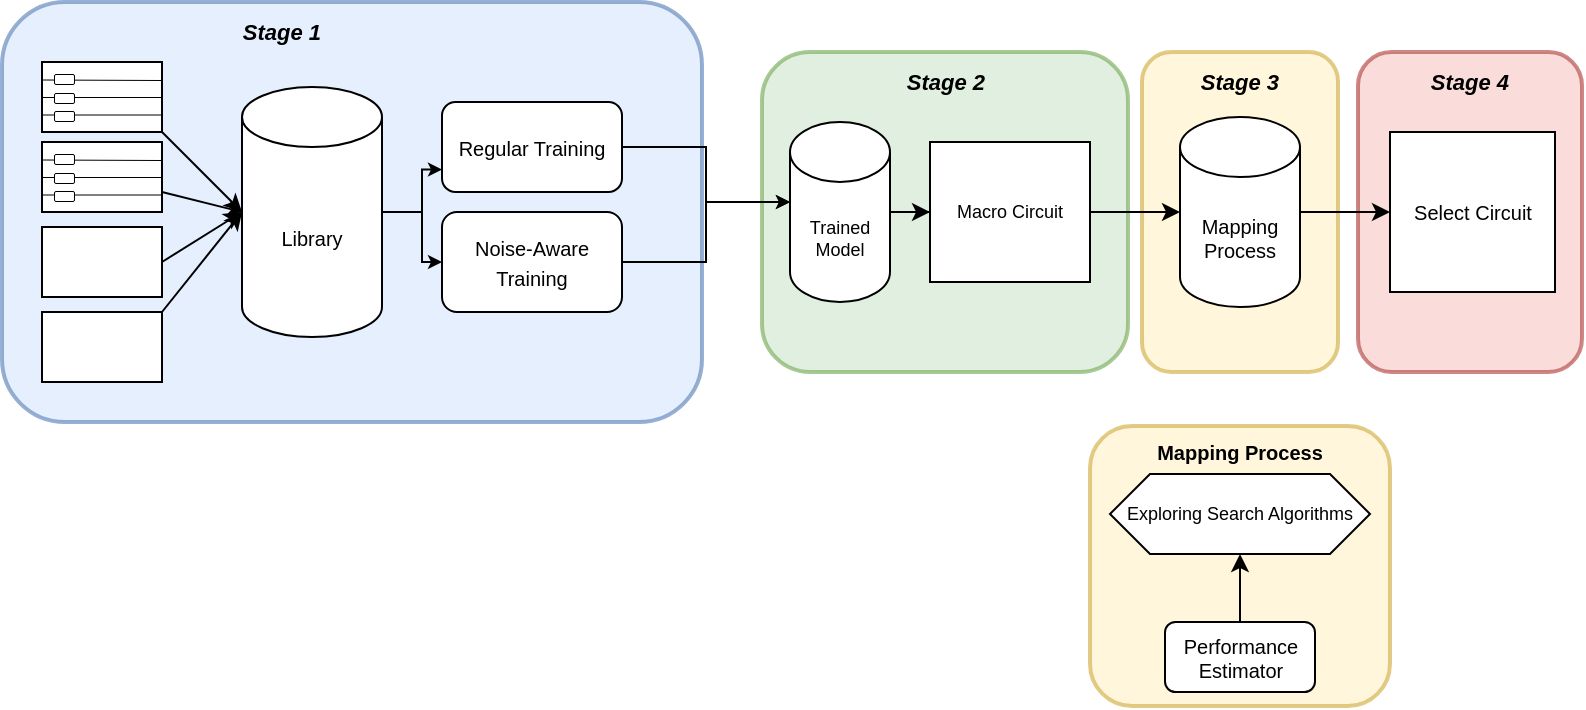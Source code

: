 <mxfile version="20.4.0" type="github">
  <diagram id="ic090zSNlHPKKBpedIEB" name="Page-1">
    <mxGraphModel dx="1650" dy="534" grid="1" gridSize="10" guides="1" tooltips="1" connect="1" arrows="1" fold="1" page="1" pageScale="1" pageWidth="827" pageHeight="1169" math="0" shadow="0">
      <root>
        <mxCell id="0" />
        <mxCell id="1" parent="0" />
        <mxCell id="iwj5JXNZy72_lDeeGzMe-53" value="" style="rounded=1;whiteSpace=wrap;html=1;strokeWidth=2;fontSize=10;fillColor=#f8cecc;opacity=70;strokeColor=#b85450;" vertex="1" parent="1">
          <mxGeometry x="88" y="95" width="112" height="160" as="geometry" />
        </mxCell>
        <mxCell id="iwj5JXNZy72_lDeeGzMe-49" value="" style="rounded=1;whiteSpace=wrap;html=1;strokeWidth=2;fontSize=10;fillColor=#fff2cc;opacity=70;strokeColor=#d6b656;" vertex="1" parent="1">
          <mxGeometry x="-46" y="282" width="150" height="140" as="geometry" />
        </mxCell>
        <mxCell id="iwj5JXNZy72_lDeeGzMe-47" value="" style="rounded=1;whiteSpace=wrap;html=1;strokeWidth=2;fontSize=10;fillColor=#fff2cc;strokeColor=#d6b656;opacity=70;" vertex="1" parent="1">
          <mxGeometry x="-20" y="95" width="98" height="160" as="geometry" />
        </mxCell>
        <mxCell id="iwj5JXNZy72_lDeeGzMe-32" value="" style="rounded=1;whiteSpace=wrap;html=1;fontSize=9;fillColor=#d5e8d4;strokeColor=#82b366;strokeWidth=2;opacity=70;" vertex="1" parent="1">
          <mxGeometry x="-210" y="95" width="183" height="160" as="geometry" />
        </mxCell>
        <mxCell id="iwj5JXNZy72_lDeeGzMe-31" value="" style="rounded=1;whiteSpace=wrap;html=1;fontSize=9;fillColor=#dae8fc;strokeColor=#6c8ebf;strokeWidth=2;opacity=70;" vertex="1" parent="1">
          <mxGeometry x="-590" y="70" width="350" height="210" as="geometry" />
        </mxCell>
        <mxCell id="iwj5JXNZy72_lDeeGzMe-62" style="edgeStyle=orthogonalEdgeStyle;rounded=0;orthogonalLoop=1;jettySize=auto;html=1;entryX=0;entryY=0.75;entryDx=0;entryDy=0;strokeWidth=1;fontSize=10;endSize=4;" edge="1" parent="1" source="iwj5JXNZy72_lDeeGzMe-1" target="iwj5JXNZy72_lDeeGzMe-2">
          <mxGeometry relative="1" as="geometry" />
        </mxCell>
        <mxCell id="iwj5JXNZy72_lDeeGzMe-63" style="edgeStyle=orthogonalEdgeStyle;rounded=0;orthogonalLoop=1;jettySize=auto;html=1;entryX=0;entryY=0.5;entryDx=0;entryDy=0;strokeWidth=1;fontSize=10;endSize=4;" edge="1" parent="1" source="iwj5JXNZy72_lDeeGzMe-1" target="iwj5JXNZy72_lDeeGzMe-8">
          <mxGeometry relative="1" as="geometry" />
        </mxCell>
        <mxCell id="iwj5JXNZy72_lDeeGzMe-1" value="&lt;font style=&quot;font-size: 10px;&quot;&gt;Library&lt;/font&gt;" style="shape=cylinder3;whiteSpace=wrap;html=1;boundedLbl=1;backgroundOutline=1;size=15;" vertex="1" parent="1">
          <mxGeometry x="-470" y="112.5" width="70" height="125" as="geometry" />
        </mxCell>
        <mxCell id="iwj5JXNZy72_lDeeGzMe-2" value="&lt;font style=&quot;font-size: 10px;&quot;&gt;Regular Training&lt;/font&gt;" style="rounded=1;whiteSpace=wrap;html=1;" vertex="1" parent="1">
          <mxGeometry x="-370" y="120" width="90" height="45" as="geometry" />
        </mxCell>
        <mxCell id="iwj5JXNZy72_lDeeGzMe-3" value="" style="rounded=0;whiteSpace=wrap;html=1;" vertex="1" parent="1">
          <mxGeometry x="-570" y="225" width="60" height="35" as="geometry" />
        </mxCell>
        <mxCell id="iwj5JXNZy72_lDeeGzMe-4" value="" style="rounded=0;whiteSpace=wrap;html=1;" vertex="1" parent="1">
          <mxGeometry x="-570" y="182.5" width="60" height="35" as="geometry" />
        </mxCell>
        <mxCell id="iwj5JXNZy72_lDeeGzMe-8" value="&lt;font style=&quot;font-size: 10px;&quot;&gt;Noise-Aware Training&lt;/font&gt;" style="rounded=1;whiteSpace=wrap;html=1;" vertex="1" parent="1">
          <mxGeometry x="-370" y="175" width="90" height="50" as="geometry" />
        </mxCell>
        <mxCell id="iwj5JXNZy72_lDeeGzMe-12" value="" style="endArrow=classic;html=1;rounded=0;fontSize=10;exitX=1;exitY=0;exitDx=0;exitDy=0;entryX=0;entryY=0.5;entryDx=0;entryDy=0;entryPerimeter=0;" edge="1" parent="1" source="iwj5JXNZy72_lDeeGzMe-3" target="iwj5JXNZy72_lDeeGzMe-1">
          <mxGeometry width="50" height="50" relative="1" as="geometry">
            <mxPoint x="-390" y="185" as="sourcePoint" />
            <mxPoint x="-510" y="155" as="targetPoint" />
          </mxGeometry>
        </mxCell>
        <mxCell id="iwj5JXNZy72_lDeeGzMe-15" value="" style="endArrow=classic;html=1;rounded=0;fontSize=10;exitX=1;exitY=0.5;exitDx=0;exitDy=0;" edge="1" parent="1" source="iwj5JXNZy72_lDeeGzMe-4">
          <mxGeometry width="50" height="50" relative="1" as="geometry">
            <mxPoint x="-480" y="55" as="sourcePoint" />
            <mxPoint x="-470" y="175" as="targetPoint" />
          </mxGeometry>
        </mxCell>
        <mxCell id="iwj5JXNZy72_lDeeGzMe-17" value="" style="endArrow=classic;html=1;rounded=0;fontSize=10;exitX=1;exitY=1;exitDx=0;exitDy=0;entryX=0;entryY=0.5;entryDx=0;entryDy=0;entryPerimeter=0;" edge="1" parent="1" source="iwj5JXNZy72_lDeeGzMe-64" target="iwj5JXNZy72_lDeeGzMe-1">
          <mxGeometry width="50" height="50" relative="1" as="geometry">
            <mxPoint x="-510" y="110" as="sourcePoint" />
            <mxPoint x="-450" y="105" as="targetPoint" />
          </mxGeometry>
        </mxCell>
        <mxCell id="iwj5JXNZy72_lDeeGzMe-23" style="edgeStyle=orthogonalEdgeStyle;rounded=0;orthogonalLoop=1;jettySize=auto;html=1;entryX=0;entryY=0.5;entryDx=0;entryDy=0;fontSize=9;" edge="1" parent="1" source="iwj5JXNZy72_lDeeGzMe-18" target="iwj5JXNZy72_lDeeGzMe-22">
          <mxGeometry relative="1" as="geometry" />
        </mxCell>
        <mxCell id="iwj5JXNZy72_lDeeGzMe-18" value="&lt;p style=&quot;line-height: 1.2; font-size: 9px;&quot;&gt;&lt;font style=&quot;font-size: 9px;&quot;&gt;Trained Model&lt;/font&gt;&lt;/p&gt;" style="shape=cylinder3;whiteSpace=wrap;html=1;boundedLbl=1;backgroundOutline=1;size=15;fontSize=10;" vertex="1" parent="1">
          <mxGeometry x="-196" y="130" width="50" height="90" as="geometry" />
        </mxCell>
        <mxCell id="iwj5JXNZy72_lDeeGzMe-43" style="edgeStyle=orthogonalEdgeStyle;rounded=0;orthogonalLoop=1;jettySize=auto;html=1;entryX=0;entryY=0.5;entryDx=0;entryDy=0;entryPerimeter=0;fontSize=10;" edge="1" parent="1" source="iwj5JXNZy72_lDeeGzMe-22" target="iwj5JXNZy72_lDeeGzMe-42">
          <mxGeometry relative="1" as="geometry" />
        </mxCell>
        <mxCell id="iwj5JXNZy72_lDeeGzMe-22" value="Macro Circuit" style="rounded=0;whiteSpace=wrap;html=1;fontSize=9;" vertex="1" parent="1">
          <mxGeometry x="-126" y="140" width="80" height="70" as="geometry" />
        </mxCell>
        <mxCell id="iwj5JXNZy72_lDeeGzMe-34" value="Exploring Search Algorithms" style="shape=hexagon;perimeter=hexagonPerimeter2;whiteSpace=wrap;html=1;fixedSize=1;strokeWidth=1;fontSize=9;fillColor=default;" vertex="1" parent="1">
          <mxGeometry x="-36" y="306" width="130" height="40" as="geometry" />
        </mxCell>
        <mxCell id="iwj5JXNZy72_lDeeGzMe-40" style="edgeStyle=orthogonalEdgeStyle;rounded=0;orthogonalLoop=1;jettySize=auto;html=1;entryX=0.5;entryY=1;entryDx=0;entryDy=0;fontSize=10;" edge="1" parent="1" source="iwj5JXNZy72_lDeeGzMe-37" target="iwj5JXNZy72_lDeeGzMe-34">
          <mxGeometry relative="1" as="geometry" />
        </mxCell>
        <mxCell id="iwj5JXNZy72_lDeeGzMe-37" value="Performance Estimator" style="rounded=1;whiteSpace=wrap;html=1;strokeWidth=1;fontSize=10;fillColor=default;" vertex="1" parent="1">
          <mxGeometry x="-8.5" y="380" width="75" height="35" as="geometry" />
        </mxCell>
        <mxCell id="iwj5JXNZy72_lDeeGzMe-46" style="edgeStyle=orthogonalEdgeStyle;rounded=0;orthogonalLoop=1;jettySize=auto;html=1;entryX=0;entryY=0.5;entryDx=0;entryDy=0;fontSize=10;" edge="1" parent="1" source="iwj5JXNZy72_lDeeGzMe-42" target="iwj5JXNZy72_lDeeGzMe-45">
          <mxGeometry relative="1" as="geometry" />
        </mxCell>
        <mxCell id="iwj5JXNZy72_lDeeGzMe-42" value="Mapping Process" style="shape=cylinder3;whiteSpace=wrap;html=1;boundedLbl=1;backgroundOutline=1;size=15;strokeWidth=1;fontSize=10;fillColor=default;" vertex="1" parent="1">
          <mxGeometry x="-1" y="127.5" width="60" height="95" as="geometry" />
        </mxCell>
        <mxCell id="iwj5JXNZy72_lDeeGzMe-45" value="Select Circuit" style="rounded=0;whiteSpace=wrap;html=1;strokeWidth=1;fontSize=10;fillColor=default;" vertex="1" parent="1">
          <mxGeometry x="104" y="135" width="82.5" height="80" as="geometry" />
        </mxCell>
        <mxCell id="iwj5JXNZy72_lDeeGzMe-50" value="&lt;i&gt;&lt;b&gt;&lt;font style=&quot;font-size: 11px;&quot;&gt;Stage 1&lt;/font&gt;&lt;/b&gt;&lt;/i&gt;" style="text;html=1;strokeColor=none;fillColor=none;align=center;verticalAlign=middle;whiteSpace=wrap;rounded=0;strokeWidth=2;fontSize=10;opacity=70;" vertex="1" parent="1">
          <mxGeometry x="-480" y="70" width="60" height="30" as="geometry" />
        </mxCell>
        <mxCell id="iwj5JXNZy72_lDeeGzMe-51" value="&lt;i&gt;&lt;b&gt;&lt;font style=&quot;font-size: 11px;&quot;&gt;Stage 2&lt;/font&gt;&lt;/b&gt;&lt;/i&gt;" style="text;html=1;strokeColor=none;fillColor=none;align=center;verticalAlign=middle;whiteSpace=wrap;rounded=0;strokeWidth=2;fontSize=10;opacity=70;" vertex="1" parent="1">
          <mxGeometry x="-148.5" y="95" width="60" height="30" as="geometry" />
        </mxCell>
        <mxCell id="iwj5JXNZy72_lDeeGzMe-52" value="&lt;i&gt;&lt;b&gt;&lt;font style=&quot;font-size: 11px;&quot;&gt;Stage 3&lt;/font&gt;&lt;/b&gt;&lt;/i&gt;" style="text;html=1;strokeColor=none;fillColor=none;align=center;verticalAlign=middle;whiteSpace=wrap;rounded=0;strokeWidth=2;fontSize=10;opacity=70;" vertex="1" parent="1">
          <mxGeometry x="-1" y="95" width="60" height="30" as="geometry" />
        </mxCell>
        <mxCell id="iwj5JXNZy72_lDeeGzMe-54" value="&lt;i&gt;&lt;b&gt;&lt;font style=&quot;font-size: 11px;&quot;&gt;Stage 4&lt;/font&gt;&lt;/b&gt;&lt;/i&gt;" style="text;html=1;strokeColor=none;fillColor=none;align=center;verticalAlign=middle;whiteSpace=wrap;rounded=0;strokeWidth=2;fontSize=10;opacity=70;" vertex="1" parent="1">
          <mxGeometry x="114" y="95" width="60" height="30" as="geometry" />
        </mxCell>
        <mxCell id="iwj5JXNZy72_lDeeGzMe-55" value="&lt;b style=&quot;&quot;&gt;&lt;font style=&quot;font-size: 10px;&quot;&gt;Mapping Process&lt;/font&gt;&lt;/b&gt;" style="text;html=1;strokeColor=none;fillColor=none;align=center;verticalAlign=middle;whiteSpace=wrap;rounded=0;strokeWidth=2;fontSize=10;opacity=70;" vertex="1" parent="1">
          <mxGeometry x="-16" y="280" width="90" height="30" as="geometry" />
        </mxCell>
        <mxCell id="iwj5JXNZy72_lDeeGzMe-64" value="" style="rounded=0;whiteSpace=wrap;html=1;" vertex="1" parent="1">
          <mxGeometry x="-570" y="100" width="60" height="35" as="geometry" />
        </mxCell>
        <mxCell id="iwj5JXNZy72_lDeeGzMe-59" value="" style="endArrow=none;html=1;rounded=0;fontSize=10;exitX=0;exitY=0.25;exitDx=0;exitDy=0;endSize=4;strokeWidth=0.5;" edge="1" parent="1" source="iwj5JXNZy72_lDeeGzMe-64">
          <mxGeometry width="50" height="50" relative="1" as="geometry">
            <mxPoint x="-560" y="109.85" as="sourcePoint" />
            <mxPoint x="-510" y="109" as="targetPoint" />
          </mxGeometry>
        </mxCell>
        <mxCell id="iwj5JXNZy72_lDeeGzMe-65" value="" style="endArrow=none;html=1;rounded=0;fontSize=10;exitX=0;exitY=0.5;exitDx=0;exitDy=0;endSize=4;strokeWidth=0.5;entryX=1;entryY=0.5;entryDx=0;entryDy=0;" edge="1" parent="1" source="iwj5JXNZy72_lDeeGzMe-64" target="iwj5JXNZy72_lDeeGzMe-64">
          <mxGeometry width="50" height="50" relative="1" as="geometry">
            <mxPoint x="-560" y="118.75" as="sourcePoint" />
            <mxPoint x="-500" y="119" as="targetPoint" />
          </mxGeometry>
        </mxCell>
        <mxCell id="iwj5JXNZy72_lDeeGzMe-66" value="" style="endArrow=none;html=1;rounded=0;fontSize=10;exitX=0;exitY=0.75;exitDx=0;exitDy=0;endSize=4;strokeWidth=0.5;entryX=1;entryY=0.75;entryDx=0;entryDy=0;" edge="1" parent="1" source="iwj5JXNZy72_lDeeGzMe-64" target="iwj5JXNZy72_lDeeGzMe-64">
          <mxGeometry width="50" height="50" relative="1" as="geometry">
            <mxPoint x="-560" y="127.5" as="sourcePoint" />
            <mxPoint x="-500" y="127.5" as="targetPoint" />
          </mxGeometry>
        </mxCell>
        <mxCell id="iwj5JXNZy72_lDeeGzMe-72" value="" style="rounded=1;whiteSpace=wrap;html=1;strokeWidth=0.5;fontSize=10;fillColor=default;" vertex="1" parent="1">
          <mxGeometry x="-564" y="106" width="10" height="5" as="geometry" />
        </mxCell>
        <mxCell id="iwj5JXNZy72_lDeeGzMe-73" value="" style="rounded=1;whiteSpace=wrap;html=1;strokeWidth=0.5;fontSize=10;fillColor=default;" vertex="1" parent="1">
          <mxGeometry x="-564" y="124.5" width="10" height="5" as="geometry" />
        </mxCell>
        <mxCell id="iwj5JXNZy72_lDeeGzMe-76" value="" style="rounded=1;whiteSpace=wrap;html=1;strokeWidth=0.5;fontSize=10;fillColor=default;" vertex="1" parent="1">
          <mxGeometry x="-564" y="115.5" width="10" height="5" as="geometry" />
        </mxCell>
        <mxCell id="iwj5JXNZy72_lDeeGzMe-84" style="edgeStyle=none;rounded=0;orthogonalLoop=1;jettySize=auto;html=1;entryX=0;entryY=0.5;entryDx=0;entryDy=0;entryPerimeter=0;strokeWidth=1;fontSize=10;endSize=4;" edge="1" parent="1" source="iwj5JXNZy72_lDeeGzMe-77" target="iwj5JXNZy72_lDeeGzMe-1">
          <mxGeometry relative="1" as="geometry" />
        </mxCell>
        <mxCell id="iwj5JXNZy72_lDeeGzMe-77" value="" style="rounded=0;whiteSpace=wrap;html=1;" vertex="1" parent="1">
          <mxGeometry x="-570" y="140" width="60" height="35" as="geometry" />
        </mxCell>
        <mxCell id="iwj5JXNZy72_lDeeGzMe-78" value="" style="endArrow=none;html=1;rounded=0;fontSize=10;exitX=0;exitY=0.25;exitDx=0;exitDy=0;endSize=4;strokeWidth=0.5;" edge="1" parent="1" source="iwj5JXNZy72_lDeeGzMe-77">
          <mxGeometry width="50" height="50" relative="1" as="geometry">
            <mxPoint x="-560" y="149.85" as="sourcePoint" />
            <mxPoint x="-510" y="149" as="targetPoint" />
          </mxGeometry>
        </mxCell>
        <mxCell id="iwj5JXNZy72_lDeeGzMe-79" value="" style="endArrow=none;html=1;rounded=0;fontSize=10;exitX=0;exitY=0.5;exitDx=0;exitDy=0;endSize=4;strokeWidth=0.5;entryX=1;entryY=0.5;entryDx=0;entryDy=0;" edge="1" parent="1" source="iwj5JXNZy72_lDeeGzMe-77" target="iwj5JXNZy72_lDeeGzMe-77">
          <mxGeometry width="50" height="50" relative="1" as="geometry">
            <mxPoint x="-560" y="158.75" as="sourcePoint" />
            <mxPoint x="-500" y="159" as="targetPoint" />
          </mxGeometry>
        </mxCell>
        <mxCell id="iwj5JXNZy72_lDeeGzMe-80" value="" style="endArrow=none;html=1;rounded=0;fontSize=10;exitX=0;exitY=0.75;exitDx=0;exitDy=0;endSize=4;strokeWidth=0.5;entryX=1;entryY=0.75;entryDx=0;entryDy=0;" edge="1" parent="1" source="iwj5JXNZy72_lDeeGzMe-77" target="iwj5JXNZy72_lDeeGzMe-77">
          <mxGeometry width="50" height="50" relative="1" as="geometry">
            <mxPoint x="-560" y="167.5" as="sourcePoint" />
            <mxPoint x="-500" y="167.5" as="targetPoint" />
          </mxGeometry>
        </mxCell>
        <mxCell id="iwj5JXNZy72_lDeeGzMe-81" value="" style="rounded=1;whiteSpace=wrap;html=1;strokeWidth=0.5;fontSize=10;fillColor=default;" vertex="1" parent="1">
          <mxGeometry x="-564" y="146" width="10" height="5" as="geometry" />
        </mxCell>
        <mxCell id="iwj5JXNZy72_lDeeGzMe-82" value="" style="rounded=1;whiteSpace=wrap;html=1;strokeWidth=0.5;fontSize=10;fillColor=default;" vertex="1" parent="1">
          <mxGeometry x="-564" y="164.5" width="10" height="5" as="geometry" />
        </mxCell>
        <mxCell id="iwj5JXNZy72_lDeeGzMe-83" value="" style="rounded=1;whiteSpace=wrap;html=1;strokeWidth=0.5;fontSize=10;fillColor=default;" vertex="1" parent="1">
          <mxGeometry x="-564" y="155.5" width="10" height="5" as="geometry" />
        </mxCell>
        <mxCell id="iwj5JXNZy72_lDeeGzMe-91" style="edgeStyle=orthogonalEdgeStyle;rounded=0;orthogonalLoop=1;jettySize=auto;html=1;strokeWidth=1;fontSize=10;endSize=4;" edge="1" parent="1" source="iwj5JXNZy72_lDeeGzMe-8" target="iwj5JXNZy72_lDeeGzMe-18">
          <mxGeometry relative="1" as="geometry">
            <mxPoint x="-390" y="185" as="sourcePoint" />
            <mxPoint x="-360" y="163.75" as="targetPoint" />
            <Array as="points">
              <mxPoint x="-238" y="200" />
              <mxPoint x="-238" y="170" />
            </Array>
          </mxGeometry>
        </mxCell>
        <mxCell id="iwj5JXNZy72_lDeeGzMe-93" style="edgeStyle=orthogonalEdgeStyle;rounded=0;orthogonalLoop=1;jettySize=auto;html=1;strokeWidth=1;fontSize=10;endSize=4;exitX=1;exitY=0.5;exitDx=0;exitDy=0;" edge="1" parent="1" source="iwj5JXNZy72_lDeeGzMe-2" target="iwj5JXNZy72_lDeeGzMe-18">
          <mxGeometry relative="1" as="geometry">
            <mxPoint x="-390" y="185" as="sourcePoint" />
            <mxPoint x="-360" y="163.75" as="targetPoint" />
            <Array as="points">
              <mxPoint x="-238" y="143" />
              <mxPoint x="-238" y="170" />
            </Array>
          </mxGeometry>
        </mxCell>
      </root>
    </mxGraphModel>
  </diagram>
</mxfile>
